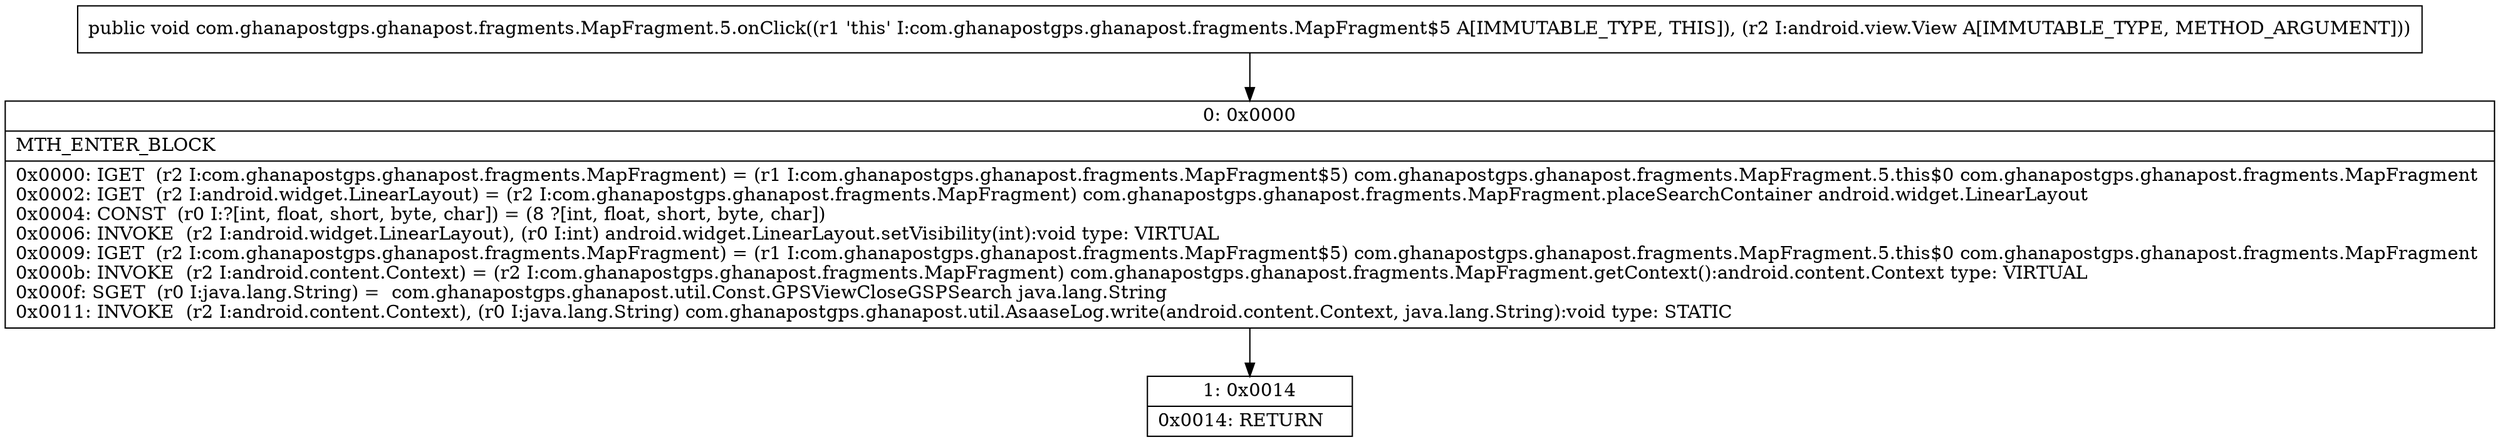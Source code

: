 digraph "CFG forcom.ghanapostgps.ghanapost.fragments.MapFragment.5.onClick(Landroid\/view\/View;)V" {
Node_0 [shape=record,label="{0\:\ 0x0000|MTH_ENTER_BLOCK\l|0x0000: IGET  (r2 I:com.ghanapostgps.ghanapost.fragments.MapFragment) = (r1 I:com.ghanapostgps.ghanapost.fragments.MapFragment$5) com.ghanapostgps.ghanapost.fragments.MapFragment.5.this$0 com.ghanapostgps.ghanapost.fragments.MapFragment \l0x0002: IGET  (r2 I:android.widget.LinearLayout) = (r2 I:com.ghanapostgps.ghanapost.fragments.MapFragment) com.ghanapostgps.ghanapost.fragments.MapFragment.placeSearchContainer android.widget.LinearLayout \l0x0004: CONST  (r0 I:?[int, float, short, byte, char]) = (8 ?[int, float, short, byte, char]) \l0x0006: INVOKE  (r2 I:android.widget.LinearLayout), (r0 I:int) android.widget.LinearLayout.setVisibility(int):void type: VIRTUAL \l0x0009: IGET  (r2 I:com.ghanapostgps.ghanapost.fragments.MapFragment) = (r1 I:com.ghanapostgps.ghanapost.fragments.MapFragment$5) com.ghanapostgps.ghanapost.fragments.MapFragment.5.this$0 com.ghanapostgps.ghanapost.fragments.MapFragment \l0x000b: INVOKE  (r2 I:android.content.Context) = (r2 I:com.ghanapostgps.ghanapost.fragments.MapFragment) com.ghanapostgps.ghanapost.fragments.MapFragment.getContext():android.content.Context type: VIRTUAL \l0x000f: SGET  (r0 I:java.lang.String) =  com.ghanapostgps.ghanapost.util.Const.GPSViewCloseGSPSearch java.lang.String \l0x0011: INVOKE  (r2 I:android.content.Context), (r0 I:java.lang.String) com.ghanapostgps.ghanapost.util.AsaaseLog.write(android.content.Context, java.lang.String):void type: STATIC \l}"];
Node_1 [shape=record,label="{1\:\ 0x0014|0x0014: RETURN   \l}"];
MethodNode[shape=record,label="{public void com.ghanapostgps.ghanapost.fragments.MapFragment.5.onClick((r1 'this' I:com.ghanapostgps.ghanapost.fragments.MapFragment$5 A[IMMUTABLE_TYPE, THIS]), (r2 I:android.view.View A[IMMUTABLE_TYPE, METHOD_ARGUMENT])) }"];
MethodNode -> Node_0;
Node_0 -> Node_1;
}

